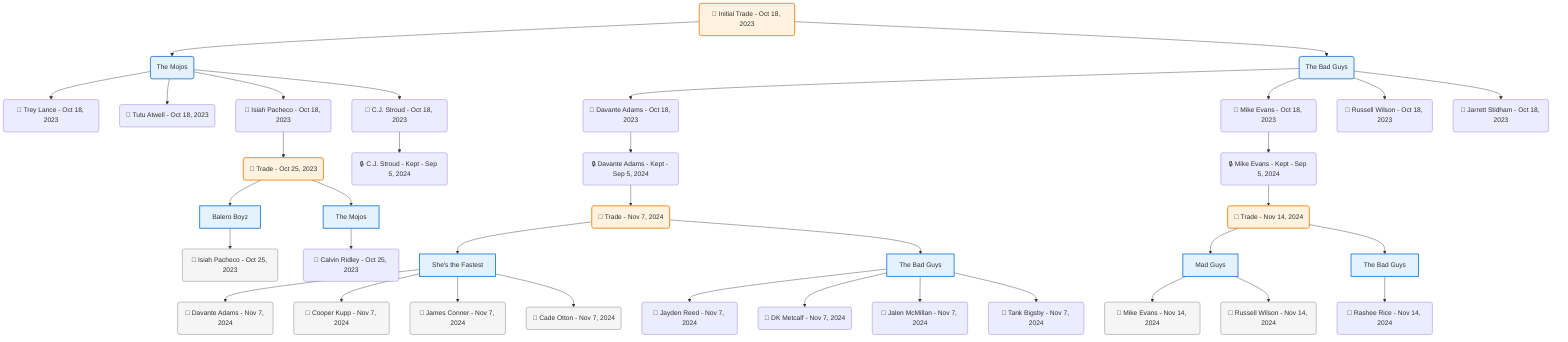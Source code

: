 flowchart TD

    TRADE_MAIN("🔄 Initial Trade - Oct 18, 2023")
    TEAM_1("The Mojos")
    TEAM_2("The Bad Guys")
    NODE_5b210a74-0640-4596-8294-143efbc19bb6("🔄 Trey Lance - Oct 18, 2023")
    NODE_e3fec140-de2c-426a-a2dd-148802b3fe8f("🔄 Davante Adams - Oct 18, 2023")
    NODE_543f2523-8e3f-45ee-bfb0-22a8a9882b8c("🔒 Davante Adams - Kept - Sep 5, 2024")
    TRADE_f0b59f44-b3c9-4da4-a932-35e737b726f8_3("🔄 Trade - Nov 7, 2024")
    TEAM_4449259f-64af-44fd-9235-1facc0926234_4["She's the Fastest"]
    NODE_01a06424-c7b2-40d0-a9a6-0bf4476c878d("🔄 Davante Adams - Nov 7, 2024")
    NODE_61b63a42-68ef-4dd1-b255-24d63f7d3db2("🔄 Cooper Kupp - Nov 7, 2024")
    NODE_667ad38f-c2bd-4f79-8981-c251035800f2("🔄 James Conner - Nov 7, 2024")
    NODE_e9079c1a-2a24-4736-b966-f1f288f3723f("🔄 Cade Otton - Nov 7, 2024")
    TEAM_b2220d1a-ff75-4622-9757-09978901110f_5["The Bad Guys"]
    NODE_3b42a806-e1a5-4804-9033-748803fe5c38("🔄 Jayden Reed - Nov 7, 2024")
    NODE_7486b713-436b-4ebb-977f-a5eee3be411f("🔄 DK Metcalf - Nov 7, 2024")
    NODE_32b27ada-9ca3-4df8-aa54-cdedae0327d7("🔄 Jalen McMillan - Nov 7, 2024")
    NODE_639ff1b9-3f43-48f5-b518-e62da10b0078("🔄 Tank Bigsby - Nov 7, 2024")
    NODE_0c01f8eb-a251-4952-bab0-41313b3bce60("🔄 Tutu Atwell - Oct 18, 2023")
    NODE_4cf50317-e13a-4a7c-9b32-642e89a58f47("🔄 Isiah Pacheco - Oct 18, 2023")
    TRADE_e48f96f4-8b7d-42ca-abe5-7baf4945be3e_6("🔄 Trade - Oct 25, 2023")
    TEAM_2feaf03e-fb22-498e-ac8f-e596b6ba7810_7["Balero Boyz"]
    NODE_bf1da95b-f854-40dc-9bb0-c555d7a1b2f3("🔄 Isiah Pacheco - Oct 25, 2023")
    TEAM_bbe2d0ad-54cf-4c22-be82-b2a5f262a157_8["The Mojos"]
    NODE_dfcea8a6-3bc7-4929-b68b-5291ed19a4b1("🔄 Calvin Ridley - Oct 25, 2023")
    NODE_f682d985-4891-4878-bb27-7e31e62782e2("🔄 Mike Evans - Oct 18, 2023")
    NODE_7da7c6fa-d508-4ac4-afaf-6f18098dd06e("🔒 Mike Evans - Kept - Sep 5, 2024")
    TRADE_e1669555-b4d0-4502-a4d5-8d4f5b7cd986_9("🔄 Trade - Nov 14, 2024")
    TEAM_f5908944-6efd-40eb-af54-6c53004e0e2f_10["Mad Guys"]
    NODE_ca4dcfc8-9ab7-43d0-a591-1d01b1317754("🔄 Mike Evans - Nov 14, 2024")
    NODE_1a7e90bb-694a-430b-a9c6-0cf0083f5a1d("🔄 Russell Wilson - Nov 14, 2024")
    TEAM_b2220d1a-ff75-4622-9757-09978901110f_11["The Bad Guys"]
    NODE_fa0e74d1-3b4c-4e75-b098-589783324f71("🔄 Rashee Rice - Nov 14, 2024")
    NODE_b4f30b9c-73c2-4eae-847b-97dd8da4de14("🔄 Russell Wilson - Oct 18, 2023")
    NODE_63a0d36a-1cfe-479e-8e6a-ed5b54eb3321("🔄 Jarrett Stidham - Oct 18, 2023")
    NODE_708291bc-53f5-466c-81d8-f29d0eb4aa15("🔄 C.J. Stroud - Oct 18, 2023")
    NODE_368bdf90-93c3-482e-87ac-a0dfc88ba9f2("🔒 C.J. Stroud - Kept - Sep 5, 2024")

    TRADE_MAIN --> TEAM_1
    TRADE_MAIN --> TEAM_2
    TEAM_1 --> NODE_5b210a74-0640-4596-8294-143efbc19bb6
    TEAM_2 --> NODE_e3fec140-de2c-426a-a2dd-148802b3fe8f
    NODE_e3fec140-de2c-426a-a2dd-148802b3fe8f --> NODE_543f2523-8e3f-45ee-bfb0-22a8a9882b8c
    NODE_543f2523-8e3f-45ee-bfb0-22a8a9882b8c --> TRADE_f0b59f44-b3c9-4da4-a932-35e737b726f8_3
    TRADE_f0b59f44-b3c9-4da4-a932-35e737b726f8_3 --> TEAM_4449259f-64af-44fd-9235-1facc0926234_4
    TEAM_4449259f-64af-44fd-9235-1facc0926234_4 --> NODE_01a06424-c7b2-40d0-a9a6-0bf4476c878d
    TEAM_4449259f-64af-44fd-9235-1facc0926234_4 --> NODE_61b63a42-68ef-4dd1-b255-24d63f7d3db2
    TEAM_4449259f-64af-44fd-9235-1facc0926234_4 --> NODE_667ad38f-c2bd-4f79-8981-c251035800f2
    TEAM_4449259f-64af-44fd-9235-1facc0926234_4 --> NODE_e9079c1a-2a24-4736-b966-f1f288f3723f
    TRADE_f0b59f44-b3c9-4da4-a932-35e737b726f8_3 --> TEAM_b2220d1a-ff75-4622-9757-09978901110f_5
    TEAM_b2220d1a-ff75-4622-9757-09978901110f_5 --> NODE_3b42a806-e1a5-4804-9033-748803fe5c38
    TEAM_b2220d1a-ff75-4622-9757-09978901110f_5 --> NODE_7486b713-436b-4ebb-977f-a5eee3be411f
    TEAM_b2220d1a-ff75-4622-9757-09978901110f_5 --> NODE_32b27ada-9ca3-4df8-aa54-cdedae0327d7
    TEAM_b2220d1a-ff75-4622-9757-09978901110f_5 --> NODE_639ff1b9-3f43-48f5-b518-e62da10b0078
    TEAM_1 --> NODE_0c01f8eb-a251-4952-bab0-41313b3bce60
    TEAM_1 --> NODE_4cf50317-e13a-4a7c-9b32-642e89a58f47
    NODE_4cf50317-e13a-4a7c-9b32-642e89a58f47 --> TRADE_e48f96f4-8b7d-42ca-abe5-7baf4945be3e_6
    TRADE_e48f96f4-8b7d-42ca-abe5-7baf4945be3e_6 --> TEAM_2feaf03e-fb22-498e-ac8f-e596b6ba7810_7
    TEAM_2feaf03e-fb22-498e-ac8f-e596b6ba7810_7 --> NODE_bf1da95b-f854-40dc-9bb0-c555d7a1b2f3
    TRADE_e48f96f4-8b7d-42ca-abe5-7baf4945be3e_6 --> TEAM_bbe2d0ad-54cf-4c22-be82-b2a5f262a157_8
    TEAM_bbe2d0ad-54cf-4c22-be82-b2a5f262a157_8 --> NODE_dfcea8a6-3bc7-4929-b68b-5291ed19a4b1
    TEAM_2 --> NODE_f682d985-4891-4878-bb27-7e31e62782e2
    NODE_f682d985-4891-4878-bb27-7e31e62782e2 --> NODE_7da7c6fa-d508-4ac4-afaf-6f18098dd06e
    NODE_7da7c6fa-d508-4ac4-afaf-6f18098dd06e --> TRADE_e1669555-b4d0-4502-a4d5-8d4f5b7cd986_9
    TRADE_e1669555-b4d0-4502-a4d5-8d4f5b7cd986_9 --> TEAM_f5908944-6efd-40eb-af54-6c53004e0e2f_10
    TEAM_f5908944-6efd-40eb-af54-6c53004e0e2f_10 --> NODE_ca4dcfc8-9ab7-43d0-a591-1d01b1317754
    TEAM_f5908944-6efd-40eb-af54-6c53004e0e2f_10 --> NODE_1a7e90bb-694a-430b-a9c6-0cf0083f5a1d
    TRADE_e1669555-b4d0-4502-a4d5-8d4f5b7cd986_9 --> TEAM_b2220d1a-ff75-4622-9757-09978901110f_11
    TEAM_b2220d1a-ff75-4622-9757-09978901110f_11 --> NODE_fa0e74d1-3b4c-4e75-b098-589783324f71
    TEAM_2 --> NODE_b4f30b9c-73c2-4eae-847b-97dd8da4de14
    TEAM_2 --> NODE_63a0d36a-1cfe-479e-8e6a-ed5b54eb3321
    TEAM_1 --> NODE_708291bc-53f5-466c-81d8-f29d0eb4aa15
    NODE_708291bc-53f5-466c-81d8-f29d0eb4aa15 --> NODE_368bdf90-93c3-482e-87ac-a0dfc88ba9f2

    %% Node styling
    classDef teamNode fill:#e3f2fd,stroke:#1976d2,stroke-width:2px
    classDef tradeNode fill:#fff3e0,stroke:#f57c00,stroke-width:2px
    classDef playerNode fill:#f3e5f5,stroke:#7b1fa2,stroke-width:1px
    classDef nonRootPlayerNode fill:#f5f5f5,stroke:#757575,stroke-width:1px
    classDef endNode fill:#ffebee,stroke:#c62828,stroke-width:2px
    classDef waiverNode fill:#e8f5e8,stroke:#388e3c,stroke-width:2px
    classDef championshipNode fill:#fff9c4,stroke:#f57f17,stroke-width:3px

    class TEAM_1,TEAM_2,TEAM_4449259f-64af-44fd-9235-1facc0926234_4,TEAM_b2220d1a-ff75-4622-9757-09978901110f_5,TEAM_2feaf03e-fb22-498e-ac8f-e596b6ba7810_7,TEAM_bbe2d0ad-54cf-4c22-be82-b2a5f262a157_8,TEAM_f5908944-6efd-40eb-af54-6c53004e0e2f_10,TEAM_b2220d1a-ff75-4622-9757-09978901110f_11 teamNode
    class NODE_01a06424-c7b2-40d0-a9a6-0bf4476c878d,NODE_61b63a42-68ef-4dd1-b255-24d63f7d3db2,NODE_667ad38f-c2bd-4f79-8981-c251035800f2,NODE_e9079c1a-2a24-4736-b966-f1f288f3723f,NODE_bf1da95b-f854-40dc-9bb0-c555d7a1b2f3,NODE_ca4dcfc8-9ab7-43d0-a591-1d01b1317754,NODE_1a7e90bb-694a-430b-a9c6-0cf0083f5a1d nonRootPlayerNode
    class TRADE_MAIN,TRADE_f0b59f44-b3c9-4da4-a932-35e737b726f8_3,TRADE_e48f96f4-8b7d-42ca-abe5-7baf4945be3e_6,TRADE_e1669555-b4d0-4502-a4d5-8d4f5b7cd986_9 tradeNode